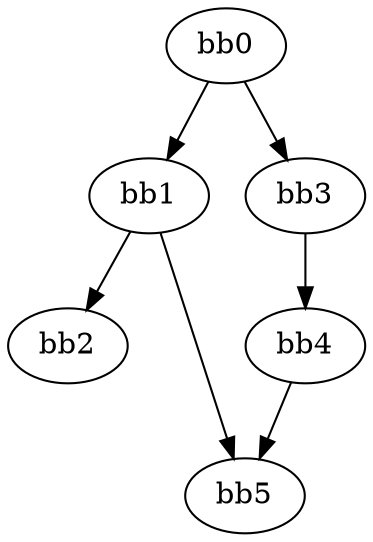 digraph {
    0 [ label = "bb0\l" ]
    1 [ label = "bb1\l" ]
    2 [ label = "bb2\l" ]
    3 [ label = "bb3\l" ]
    4 [ label = "bb4\l" ]
    5 [ label = "bb5\l" ]
    0 -> 1 [ ]
    0 -> 3 [ ]
    1 -> 2 [ ]
    1 -> 5 [ ]
    3 -> 4 [ ]
    4 -> 5 [ ]
}

